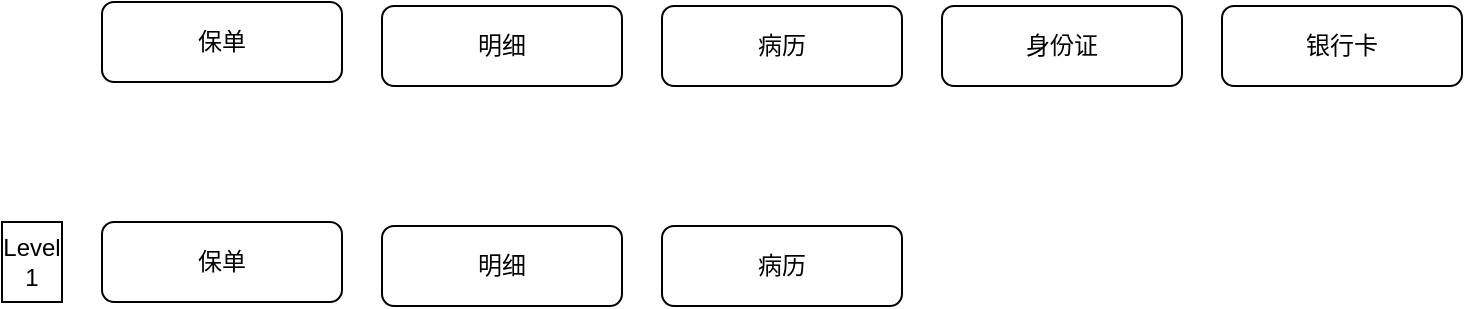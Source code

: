 <mxfile version="14.6.10" type="github">
  <diagram id="g7nmf-FaKMw0j1lxo3OD" name="Page-1">
    <mxGraphModel dx="1106" dy="841" grid="1" gridSize="10" guides="1" tooltips="1" connect="1" arrows="1" fold="1" page="1" pageScale="1" pageWidth="850" pageHeight="1100" math="0" shadow="0">
      <root>
        <mxCell id="0" />
        <mxCell id="1" parent="0" />
        <mxCell id="I269blWbNcy9UO4Hvc6d-3" value="保单" style="rounded=1;whiteSpace=wrap;html=1;" vertex="1" parent="1">
          <mxGeometry x="100" y="280" width="120" height="40" as="geometry" />
        </mxCell>
        <mxCell id="I269blWbNcy9UO4Hvc6d-4" value="明细" style="rounded=1;whiteSpace=wrap;html=1;" vertex="1" parent="1">
          <mxGeometry x="240" y="282" width="120" height="40" as="geometry" />
        </mxCell>
        <mxCell id="I269blWbNcy9UO4Hvc6d-5" value="病历" style="rounded=1;whiteSpace=wrap;html=1;" vertex="1" parent="1">
          <mxGeometry x="380" y="282" width="120" height="40" as="geometry" />
        </mxCell>
        <mxCell id="I269blWbNcy9UO4Hvc6d-7" value="Level 1" style="rounded=0;whiteSpace=wrap;html=1;" vertex="1" parent="1">
          <mxGeometry x="50" y="280" width="30" height="40" as="geometry" />
        </mxCell>
        <mxCell id="I269blWbNcy9UO4Hvc6d-8" value="保单" style="rounded=1;whiteSpace=wrap;html=1;" vertex="1" parent="1">
          <mxGeometry x="100" y="170" width="120" height="40" as="geometry" />
        </mxCell>
        <mxCell id="I269blWbNcy9UO4Hvc6d-9" value="明细" style="rounded=1;whiteSpace=wrap;html=1;" vertex="1" parent="1">
          <mxGeometry x="240" y="172" width="120" height="40" as="geometry" />
        </mxCell>
        <mxCell id="I269blWbNcy9UO4Hvc6d-10" value="病历" style="rounded=1;whiteSpace=wrap;html=1;" vertex="1" parent="1">
          <mxGeometry x="380" y="172" width="120" height="40" as="geometry" />
        </mxCell>
        <mxCell id="I269blWbNcy9UO4Hvc6d-11" value="身份证" style="rounded=1;whiteSpace=wrap;html=1;" vertex="1" parent="1">
          <mxGeometry x="520" y="172" width="120" height="40" as="geometry" />
        </mxCell>
        <mxCell id="I269blWbNcy9UO4Hvc6d-12" value="银行卡" style="rounded=1;whiteSpace=wrap;html=1;" vertex="1" parent="1">
          <mxGeometry x="660" y="172" width="120" height="40" as="geometry" />
        </mxCell>
      </root>
    </mxGraphModel>
  </diagram>
</mxfile>
